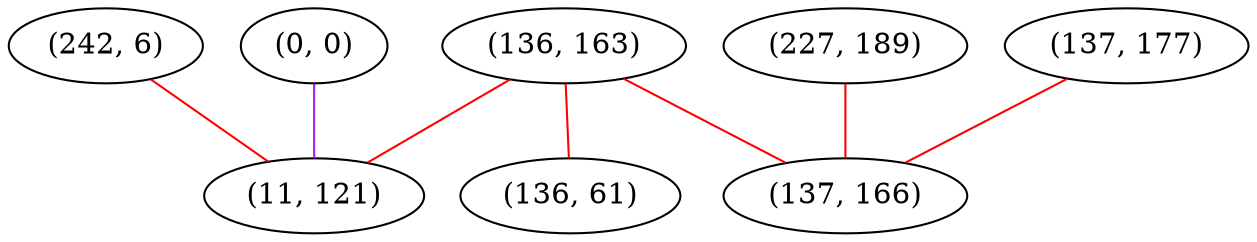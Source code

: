 graph "" {
"(136, 163)";
"(0, 0)";
"(242, 6)";
"(136, 61)";
"(137, 177)";
"(227, 189)";
"(11, 121)";
"(137, 166)";
"(136, 163)" -- "(137, 166)"  [color=red, key=0, weight=1];
"(136, 163)" -- "(11, 121)"  [color=red, key=0, weight=1];
"(136, 163)" -- "(136, 61)"  [color=red, key=0, weight=1];
"(0, 0)" -- "(11, 121)"  [color=purple, key=0, weight=4];
"(242, 6)" -- "(11, 121)"  [color=red, key=0, weight=1];
"(137, 177)" -- "(137, 166)"  [color=red, key=0, weight=1];
"(227, 189)" -- "(137, 166)"  [color=red, key=0, weight=1];
}
